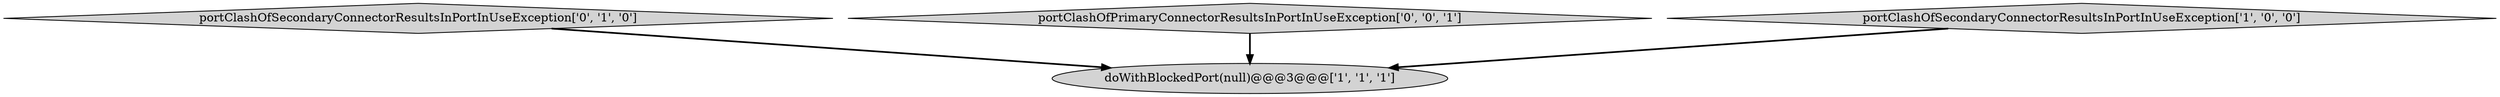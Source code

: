 digraph {
2 [style = filled, label = "portClashOfSecondaryConnectorResultsInPortInUseException['0', '1', '0']", fillcolor = lightgray, shape = diamond image = "AAA0AAABBB2BBB"];
3 [style = filled, label = "portClashOfPrimaryConnectorResultsInPortInUseException['0', '0', '1']", fillcolor = lightgray, shape = diamond image = "AAA0AAABBB3BBB"];
0 [style = filled, label = "doWithBlockedPort(null)@@@3@@@['1', '1', '1']", fillcolor = lightgray, shape = ellipse image = "AAA0AAABBB1BBB"];
1 [style = filled, label = "portClashOfSecondaryConnectorResultsInPortInUseException['1', '0', '0']", fillcolor = lightgray, shape = diamond image = "AAA0AAABBB1BBB"];
2->0 [style = bold, label=""];
3->0 [style = bold, label=""];
1->0 [style = bold, label=""];
}
